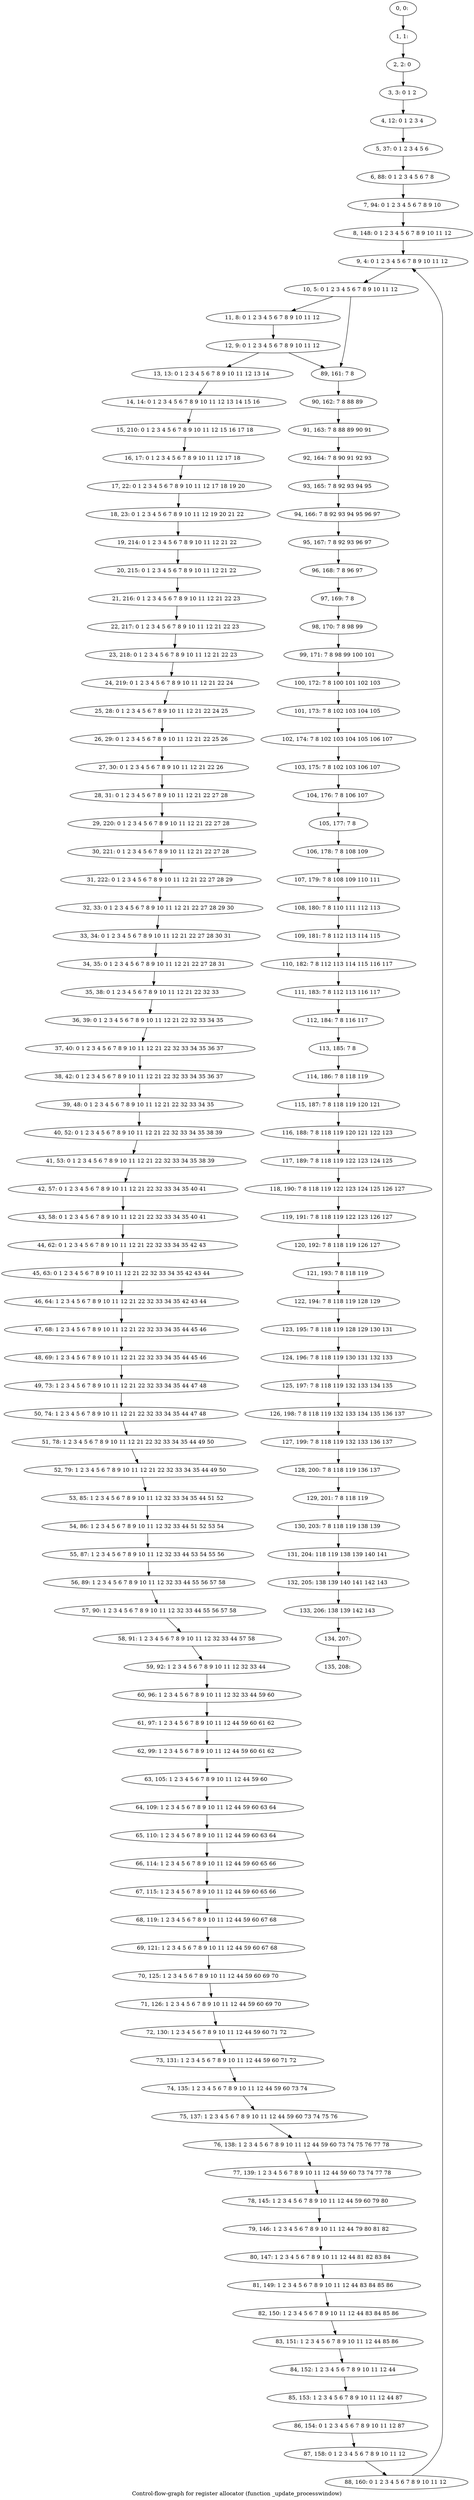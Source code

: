 digraph G {
graph [label="Control-flow-graph for register allocator (function _update_processwindow)"]
0[label="0, 0: "];
1[label="1, 1: "];
2[label="2, 2: 0 "];
3[label="3, 3: 0 1 2 "];
4[label="4, 12: 0 1 2 3 4 "];
5[label="5, 37: 0 1 2 3 4 5 6 "];
6[label="6, 88: 0 1 2 3 4 5 6 7 8 "];
7[label="7, 94: 0 1 2 3 4 5 6 7 8 9 10 "];
8[label="8, 148: 0 1 2 3 4 5 6 7 8 9 10 11 12 "];
9[label="9, 4: 0 1 2 3 4 5 6 7 8 9 10 11 12 "];
10[label="10, 5: 0 1 2 3 4 5 6 7 8 9 10 11 12 "];
11[label="11, 8: 0 1 2 3 4 5 6 7 8 9 10 11 12 "];
12[label="12, 9: 0 1 2 3 4 5 6 7 8 9 10 11 12 "];
13[label="13, 13: 0 1 2 3 4 5 6 7 8 9 10 11 12 13 14 "];
14[label="14, 14: 0 1 2 3 4 5 6 7 8 9 10 11 12 13 14 15 16 "];
15[label="15, 210: 0 1 2 3 4 5 6 7 8 9 10 11 12 15 16 17 18 "];
16[label="16, 17: 0 1 2 3 4 5 6 7 8 9 10 11 12 17 18 "];
17[label="17, 22: 0 1 2 3 4 5 6 7 8 9 10 11 12 17 18 19 20 "];
18[label="18, 23: 0 1 2 3 4 5 6 7 8 9 10 11 12 19 20 21 22 "];
19[label="19, 214: 0 1 2 3 4 5 6 7 8 9 10 11 12 21 22 "];
20[label="20, 215: 0 1 2 3 4 5 6 7 8 9 10 11 12 21 22 "];
21[label="21, 216: 0 1 2 3 4 5 6 7 8 9 10 11 12 21 22 23 "];
22[label="22, 217: 0 1 2 3 4 5 6 7 8 9 10 11 12 21 22 23 "];
23[label="23, 218: 0 1 2 3 4 5 6 7 8 9 10 11 12 21 22 23 "];
24[label="24, 219: 0 1 2 3 4 5 6 7 8 9 10 11 12 21 22 24 "];
25[label="25, 28: 0 1 2 3 4 5 6 7 8 9 10 11 12 21 22 24 25 "];
26[label="26, 29: 0 1 2 3 4 5 6 7 8 9 10 11 12 21 22 25 26 "];
27[label="27, 30: 0 1 2 3 4 5 6 7 8 9 10 11 12 21 22 26 "];
28[label="28, 31: 0 1 2 3 4 5 6 7 8 9 10 11 12 21 22 27 28 "];
29[label="29, 220: 0 1 2 3 4 5 6 7 8 9 10 11 12 21 22 27 28 "];
30[label="30, 221: 0 1 2 3 4 5 6 7 8 9 10 11 12 21 22 27 28 "];
31[label="31, 222: 0 1 2 3 4 5 6 7 8 9 10 11 12 21 22 27 28 29 "];
32[label="32, 33: 0 1 2 3 4 5 6 7 8 9 10 11 12 21 22 27 28 29 30 "];
33[label="33, 34: 0 1 2 3 4 5 6 7 8 9 10 11 12 21 22 27 28 30 31 "];
34[label="34, 35: 0 1 2 3 4 5 6 7 8 9 10 11 12 21 22 27 28 31 "];
35[label="35, 38: 0 1 2 3 4 5 6 7 8 9 10 11 12 21 22 32 33 "];
36[label="36, 39: 0 1 2 3 4 5 6 7 8 9 10 11 12 21 22 32 33 34 35 "];
37[label="37, 40: 0 1 2 3 4 5 6 7 8 9 10 11 12 21 22 32 33 34 35 36 37 "];
38[label="38, 42: 0 1 2 3 4 5 6 7 8 9 10 11 12 21 22 32 33 34 35 36 37 "];
39[label="39, 48: 0 1 2 3 4 5 6 7 8 9 10 11 12 21 22 32 33 34 35 "];
40[label="40, 52: 0 1 2 3 4 5 6 7 8 9 10 11 12 21 22 32 33 34 35 38 39 "];
41[label="41, 53: 0 1 2 3 4 5 6 7 8 9 10 11 12 21 22 32 33 34 35 38 39 "];
42[label="42, 57: 0 1 2 3 4 5 6 7 8 9 10 11 12 21 22 32 33 34 35 40 41 "];
43[label="43, 58: 0 1 2 3 4 5 6 7 8 9 10 11 12 21 22 32 33 34 35 40 41 "];
44[label="44, 62: 0 1 2 3 4 5 6 7 8 9 10 11 12 21 22 32 33 34 35 42 43 "];
45[label="45, 63: 0 1 2 3 4 5 6 7 8 9 10 11 12 21 22 32 33 34 35 42 43 44 "];
46[label="46, 64: 1 2 3 4 5 6 7 8 9 10 11 12 21 22 32 33 34 35 42 43 44 "];
47[label="47, 68: 1 2 3 4 5 6 7 8 9 10 11 12 21 22 32 33 34 35 44 45 46 "];
48[label="48, 69: 1 2 3 4 5 6 7 8 9 10 11 12 21 22 32 33 34 35 44 45 46 "];
49[label="49, 73: 1 2 3 4 5 6 7 8 9 10 11 12 21 22 32 33 34 35 44 47 48 "];
50[label="50, 74: 1 2 3 4 5 6 7 8 9 10 11 12 21 22 32 33 34 35 44 47 48 "];
51[label="51, 78: 1 2 3 4 5 6 7 8 9 10 11 12 21 22 32 33 34 35 44 49 50 "];
52[label="52, 79: 1 2 3 4 5 6 7 8 9 10 11 12 21 22 32 33 34 35 44 49 50 "];
53[label="53, 85: 1 2 3 4 5 6 7 8 9 10 11 12 32 33 34 35 44 51 52 "];
54[label="54, 86: 1 2 3 4 5 6 7 8 9 10 11 12 32 33 44 51 52 53 54 "];
55[label="55, 87: 1 2 3 4 5 6 7 8 9 10 11 12 32 33 44 53 54 55 56 "];
56[label="56, 89: 1 2 3 4 5 6 7 8 9 10 11 12 32 33 44 55 56 57 58 "];
57[label="57, 90: 1 2 3 4 5 6 7 8 9 10 11 12 32 33 44 55 56 57 58 "];
58[label="58, 91: 1 2 3 4 5 6 7 8 9 10 11 12 32 33 44 57 58 "];
59[label="59, 92: 1 2 3 4 5 6 7 8 9 10 11 12 32 33 44 "];
60[label="60, 96: 1 2 3 4 5 6 7 8 9 10 11 12 32 33 44 59 60 "];
61[label="61, 97: 1 2 3 4 5 6 7 8 9 10 11 12 44 59 60 61 62 "];
62[label="62, 99: 1 2 3 4 5 6 7 8 9 10 11 12 44 59 60 61 62 "];
63[label="63, 105: 1 2 3 4 5 6 7 8 9 10 11 12 44 59 60 "];
64[label="64, 109: 1 2 3 4 5 6 7 8 9 10 11 12 44 59 60 63 64 "];
65[label="65, 110: 1 2 3 4 5 6 7 8 9 10 11 12 44 59 60 63 64 "];
66[label="66, 114: 1 2 3 4 5 6 7 8 9 10 11 12 44 59 60 65 66 "];
67[label="67, 115: 1 2 3 4 5 6 7 8 9 10 11 12 44 59 60 65 66 "];
68[label="68, 119: 1 2 3 4 5 6 7 8 9 10 11 12 44 59 60 67 68 "];
69[label="69, 121: 1 2 3 4 5 6 7 8 9 10 11 12 44 59 60 67 68 "];
70[label="70, 125: 1 2 3 4 5 6 7 8 9 10 11 12 44 59 60 69 70 "];
71[label="71, 126: 1 2 3 4 5 6 7 8 9 10 11 12 44 59 60 69 70 "];
72[label="72, 130: 1 2 3 4 5 6 7 8 9 10 11 12 44 59 60 71 72 "];
73[label="73, 131: 1 2 3 4 5 6 7 8 9 10 11 12 44 59 60 71 72 "];
74[label="74, 135: 1 2 3 4 5 6 7 8 9 10 11 12 44 59 60 73 74 "];
75[label="75, 137: 1 2 3 4 5 6 7 8 9 10 11 12 44 59 60 73 74 75 76 "];
76[label="76, 138: 1 2 3 4 5 6 7 8 9 10 11 12 44 59 60 73 74 75 76 77 78 "];
77[label="77, 139: 1 2 3 4 5 6 7 8 9 10 11 12 44 59 60 73 74 77 78 "];
78[label="78, 145: 1 2 3 4 5 6 7 8 9 10 11 12 44 59 60 79 80 "];
79[label="79, 146: 1 2 3 4 5 6 7 8 9 10 11 12 44 79 80 81 82 "];
80[label="80, 147: 1 2 3 4 5 6 7 8 9 10 11 12 44 81 82 83 84 "];
81[label="81, 149: 1 2 3 4 5 6 7 8 9 10 11 12 44 83 84 85 86 "];
82[label="82, 150: 1 2 3 4 5 6 7 8 9 10 11 12 44 83 84 85 86 "];
83[label="83, 151: 1 2 3 4 5 6 7 8 9 10 11 12 44 85 86 "];
84[label="84, 152: 1 2 3 4 5 6 7 8 9 10 11 12 44 "];
85[label="85, 153: 1 2 3 4 5 6 7 8 9 10 11 12 44 87 "];
86[label="86, 154: 0 1 2 3 4 5 6 7 8 9 10 11 12 87 "];
87[label="87, 158: 0 1 2 3 4 5 6 7 8 9 10 11 12 "];
88[label="88, 160: 0 1 2 3 4 5 6 7 8 9 10 11 12 "];
89[label="89, 161: 7 8 "];
90[label="90, 162: 7 8 88 89 "];
91[label="91, 163: 7 8 88 89 90 91 "];
92[label="92, 164: 7 8 90 91 92 93 "];
93[label="93, 165: 7 8 92 93 94 95 "];
94[label="94, 166: 7 8 92 93 94 95 96 97 "];
95[label="95, 167: 7 8 92 93 96 97 "];
96[label="96, 168: 7 8 96 97 "];
97[label="97, 169: 7 8 "];
98[label="98, 170: 7 8 98 99 "];
99[label="99, 171: 7 8 98 99 100 101 "];
100[label="100, 172: 7 8 100 101 102 103 "];
101[label="101, 173: 7 8 102 103 104 105 "];
102[label="102, 174: 7 8 102 103 104 105 106 107 "];
103[label="103, 175: 7 8 102 103 106 107 "];
104[label="104, 176: 7 8 106 107 "];
105[label="105, 177: 7 8 "];
106[label="106, 178: 7 8 108 109 "];
107[label="107, 179: 7 8 108 109 110 111 "];
108[label="108, 180: 7 8 110 111 112 113 "];
109[label="109, 181: 7 8 112 113 114 115 "];
110[label="110, 182: 7 8 112 113 114 115 116 117 "];
111[label="111, 183: 7 8 112 113 116 117 "];
112[label="112, 184: 7 8 116 117 "];
113[label="113, 185: 7 8 "];
114[label="114, 186: 7 8 118 119 "];
115[label="115, 187: 7 8 118 119 120 121 "];
116[label="116, 188: 7 8 118 119 120 121 122 123 "];
117[label="117, 189: 7 8 118 119 122 123 124 125 "];
118[label="118, 190: 7 8 118 119 122 123 124 125 126 127 "];
119[label="119, 191: 7 8 118 119 122 123 126 127 "];
120[label="120, 192: 7 8 118 119 126 127 "];
121[label="121, 193: 7 8 118 119 "];
122[label="122, 194: 7 8 118 119 128 129 "];
123[label="123, 195: 7 8 118 119 128 129 130 131 "];
124[label="124, 196: 7 8 118 119 130 131 132 133 "];
125[label="125, 197: 7 8 118 119 132 133 134 135 "];
126[label="126, 198: 7 8 118 119 132 133 134 135 136 137 "];
127[label="127, 199: 7 8 118 119 132 133 136 137 "];
128[label="128, 200: 7 8 118 119 136 137 "];
129[label="129, 201: 7 8 118 119 "];
130[label="130, 203: 7 8 118 119 138 139 "];
131[label="131, 204: 118 119 138 139 140 141 "];
132[label="132, 205: 138 139 140 141 142 143 "];
133[label="133, 206: 138 139 142 143 "];
134[label="134, 207: "];
135[label="135, 208: "];
0->1 ;
1->2 ;
2->3 ;
3->4 ;
4->5 ;
5->6 ;
6->7 ;
7->8 ;
8->9 ;
9->10 ;
10->11 ;
10->89 ;
11->12 ;
12->13 ;
12->89 ;
13->14 ;
14->15 ;
15->16 ;
16->17 ;
17->18 ;
18->19 ;
19->20 ;
20->21 ;
21->22 ;
22->23 ;
23->24 ;
24->25 ;
25->26 ;
26->27 ;
27->28 ;
28->29 ;
29->30 ;
30->31 ;
31->32 ;
32->33 ;
33->34 ;
34->35 ;
35->36 ;
36->37 ;
37->38 ;
38->39 ;
39->40 ;
40->41 ;
41->42 ;
42->43 ;
43->44 ;
44->45 ;
45->46 ;
46->47 ;
47->48 ;
48->49 ;
49->50 ;
50->51 ;
51->52 ;
52->53 ;
53->54 ;
54->55 ;
55->56 ;
56->57 ;
57->58 ;
58->59 ;
59->60 ;
60->61 ;
61->62 ;
62->63 ;
63->64 ;
64->65 ;
65->66 ;
66->67 ;
67->68 ;
68->69 ;
69->70 ;
70->71 ;
71->72 ;
72->73 ;
73->74 ;
74->75 ;
75->76 ;
76->77 ;
77->78 ;
78->79 ;
79->80 ;
80->81 ;
81->82 ;
82->83 ;
83->84 ;
84->85 ;
85->86 ;
86->87 ;
87->88 ;
88->9 ;
89->90 ;
90->91 ;
91->92 ;
92->93 ;
93->94 ;
94->95 ;
95->96 ;
96->97 ;
97->98 ;
98->99 ;
99->100 ;
100->101 ;
101->102 ;
102->103 ;
103->104 ;
104->105 ;
105->106 ;
106->107 ;
107->108 ;
108->109 ;
109->110 ;
110->111 ;
111->112 ;
112->113 ;
113->114 ;
114->115 ;
115->116 ;
116->117 ;
117->118 ;
118->119 ;
119->120 ;
120->121 ;
121->122 ;
122->123 ;
123->124 ;
124->125 ;
125->126 ;
126->127 ;
127->128 ;
128->129 ;
129->130 ;
130->131 ;
131->132 ;
132->133 ;
133->134 ;
134->135 ;
}

